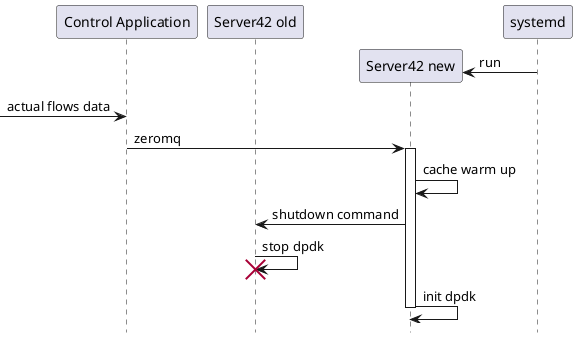 @startuml
hide footbox


participant "Control Application" as CA
participant "Server42 old" as S42_1
participant "Server42 new" as S42_2


create S42_2
systemd -> S42_2 : run
[-> CA : actual flows data
CA -> S42_2 : zeromq
activate S42_2
S42_2 -> S42_2 : cache warm up
S42_2 -> S42_1 : shutdown command
S42_1 -> S42_1 : stop dpdk
destroy S42_1

S42_2 -> S42_2 : init dpdk
deactivate S42_2
@enduml
